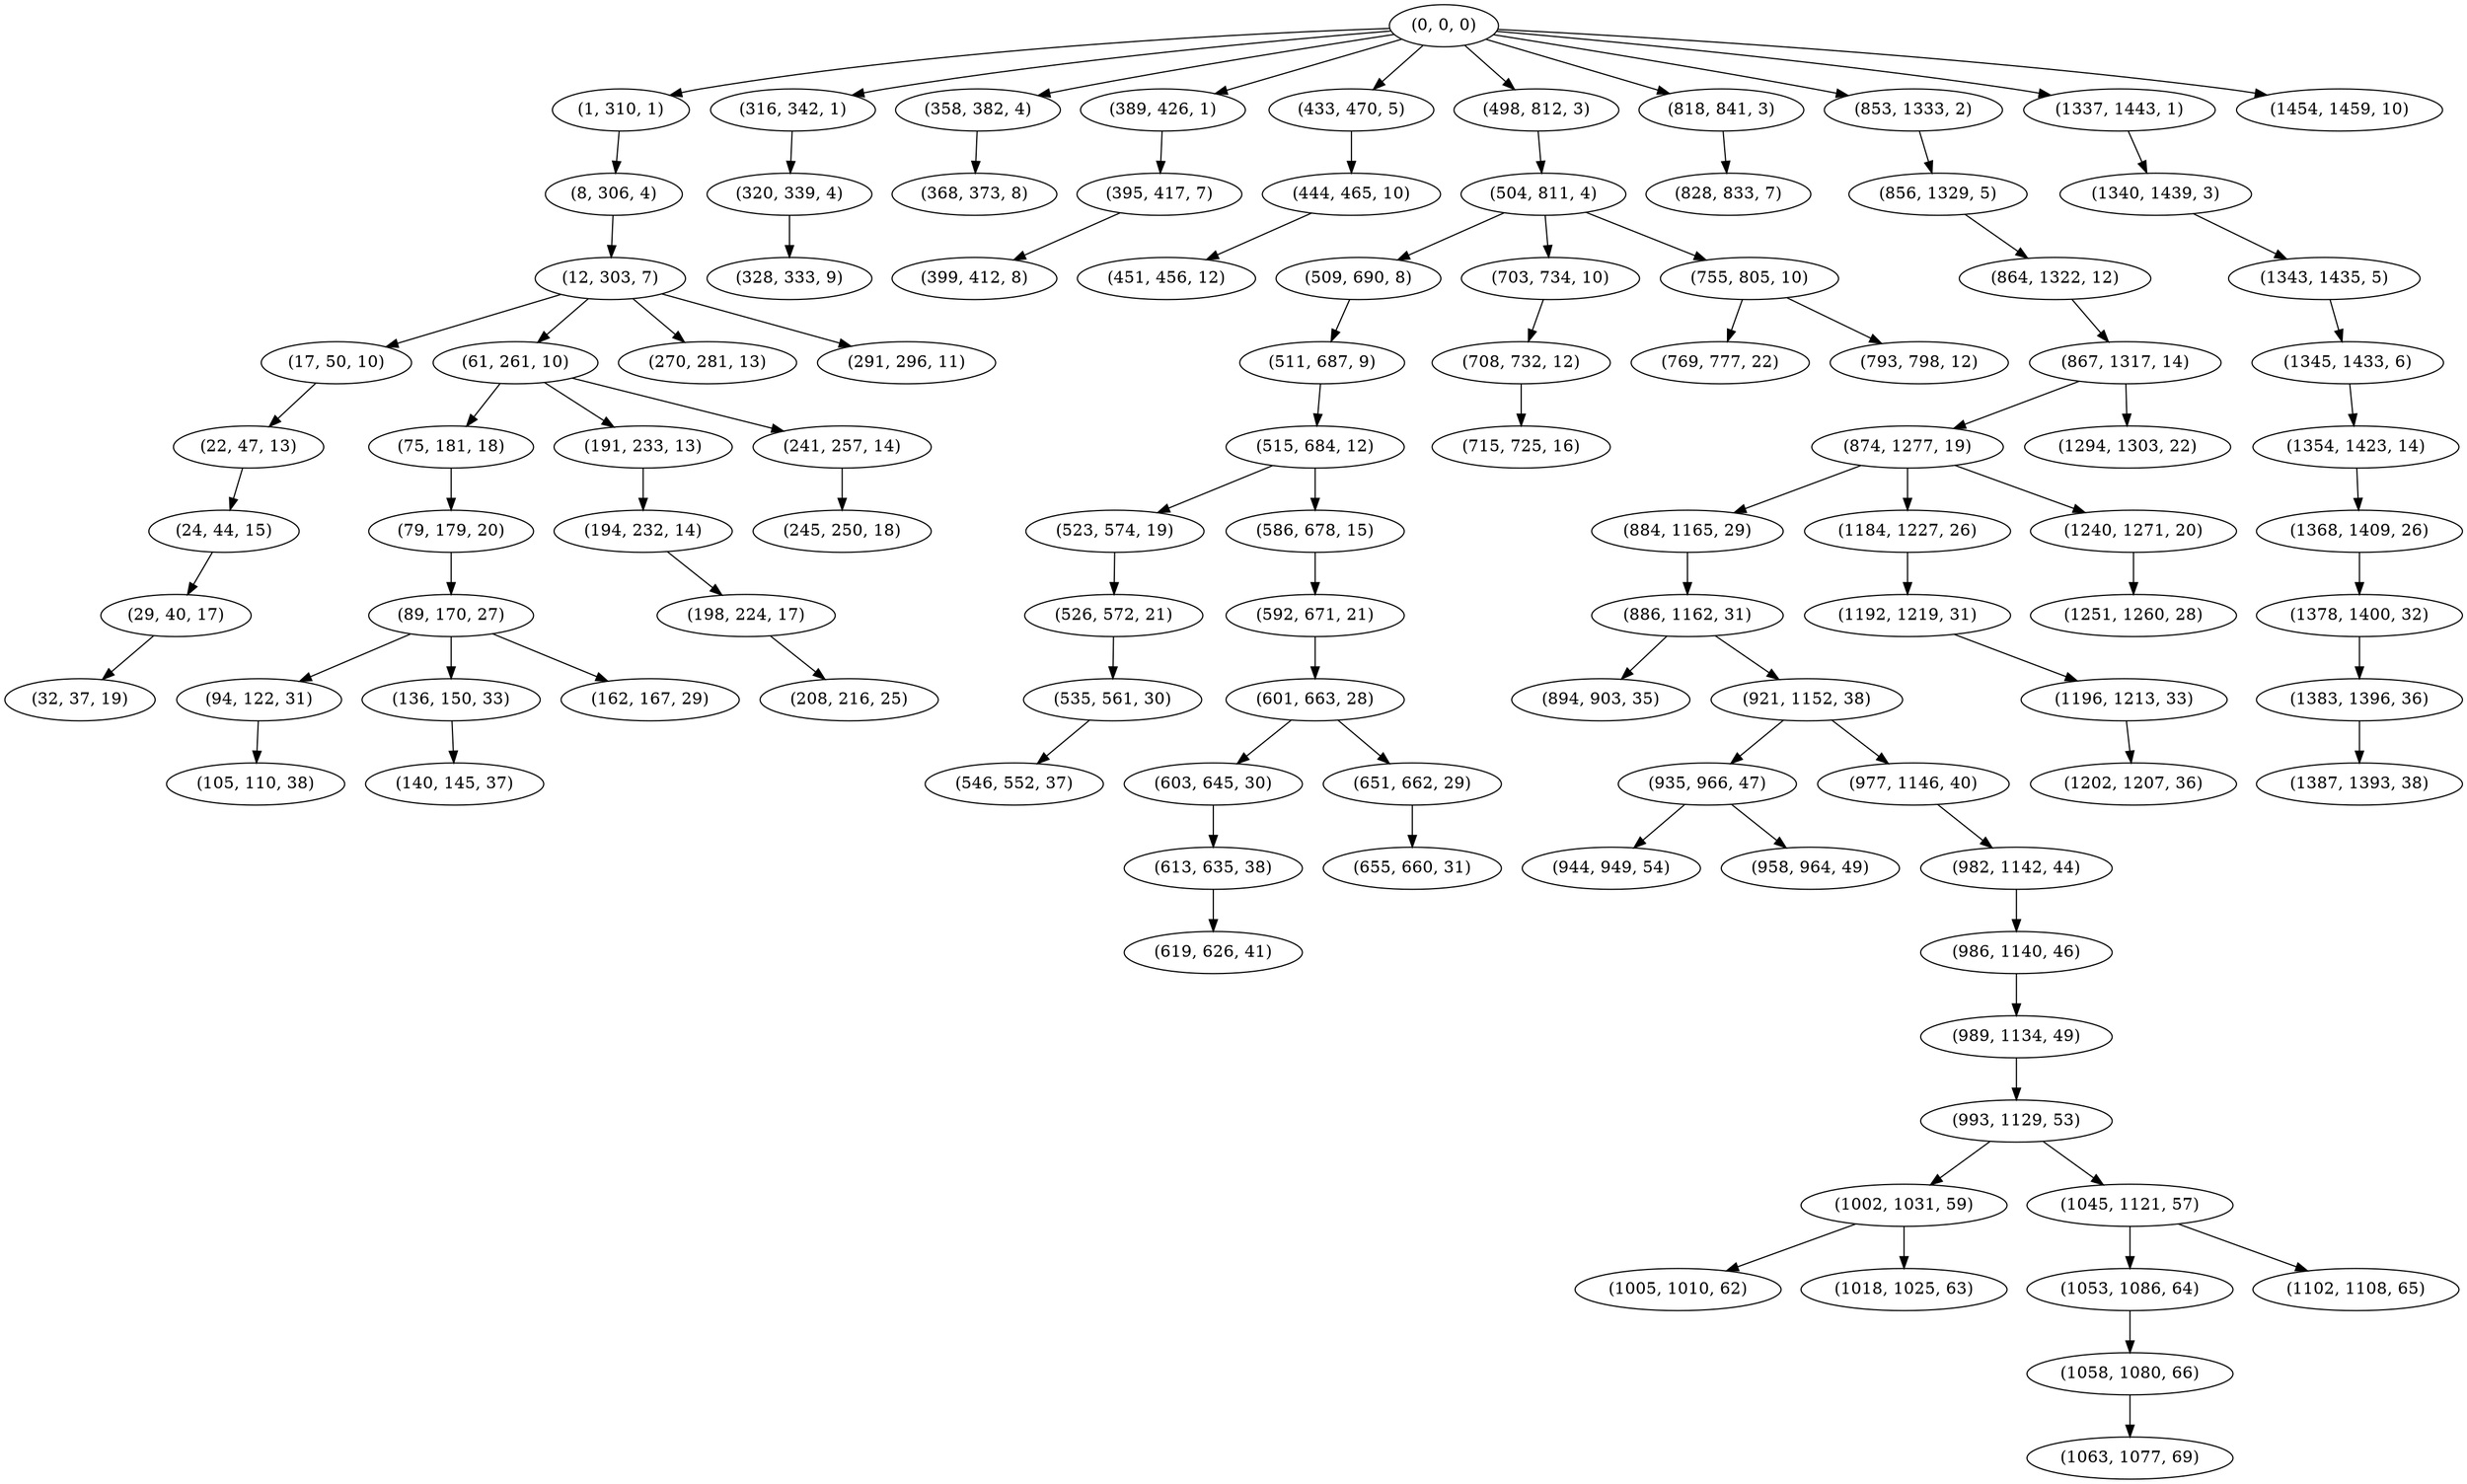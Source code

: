 digraph tree {
    "(0, 0, 0)";
    "(1, 310, 1)";
    "(8, 306, 4)";
    "(12, 303, 7)";
    "(17, 50, 10)";
    "(22, 47, 13)";
    "(24, 44, 15)";
    "(29, 40, 17)";
    "(32, 37, 19)";
    "(61, 261, 10)";
    "(75, 181, 18)";
    "(79, 179, 20)";
    "(89, 170, 27)";
    "(94, 122, 31)";
    "(105, 110, 38)";
    "(136, 150, 33)";
    "(140, 145, 37)";
    "(162, 167, 29)";
    "(191, 233, 13)";
    "(194, 232, 14)";
    "(198, 224, 17)";
    "(208, 216, 25)";
    "(241, 257, 14)";
    "(245, 250, 18)";
    "(270, 281, 13)";
    "(291, 296, 11)";
    "(316, 342, 1)";
    "(320, 339, 4)";
    "(328, 333, 9)";
    "(358, 382, 4)";
    "(368, 373, 8)";
    "(389, 426, 1)";
    "(395, 417, 7)";
    "(399, 412, 8)";
    "(433, 470, 5)";
    "(444, 465, 10)";
    "(451, 456, 12)";
    "(498, 812, 3)";
    "(504, 811, 4)";
    "(509, 690, 8)";
    "(511, 687, 9)";
    "(515, 684, 12)";
    "(523, 574, 19)";
    "(526, 572, 21)";
    "(535, 561, 30)";
    "(546, 552, 37)";
    "(586, 678, 15)";
    "(592, 671, 21)";
    "(601, 663, 28)";
    "(603, 645, 30)";
    "(613, 635, 38)";
    "(619, 626, 41)";
    "(651, 662, 29)";
    "(655, 660, 31)";
    "(703, 734, 10)";
    "(708, 732, 12)";
    "(715, 725, 16)";
    "(755, 805, 10)";
    "(769, 777, 22)";
    "(793, 798, 12)";
    "(818, 841, 3)";
    "(828, 833, 7)";
    "(853, 1333, 2)";
    "(856, 1329, 5)";
    "(864, 1322, 12)";
    "(867, 1317, 14)";
    "(874, 1277, 19)";
    "(884, 1165, 29)";
    "(886, 1162, 31)";
    "(894, 903, 35)";
    "(921, 1152, 38)";
    "(935, 966, 47)";
    "(944, 949, 54)";
    "(958, 964, 49)";
    "(977, 1146, 40)";
    "(982, 1142, 44)";
    "(986, 1140, 46)";
    "(989, 1134, 49)";
    "(993, 1129, 53)";
    "(1002, 1031, 59)";
    "(1005, 1010, 62)";
    "(1018, 1025, 63)";
    "(1045, 1121, 57)";
    "(1053, 1086, 64)";
    "(1058, 1080, 66)";
    "(1063, 1077, 69)";
    "(1102, 1108, 65)";
    "(1184, 1227, 26)";
    "(1192, 1219, 31)";
    "(1196, 1213, 33)";
    "(1202, 1207, 36)";
    "(1240, 1271, 20)";
    "(1251, 1260, 28)";
    "(1294, 1303, 22)";
    "(1337, 1443, 1)";
    "(1340, 1439, 3)";
    "(1343, 1435, 5)";
    "(1345, 1433, 6)";
    "(1354, 1423, 14)";
    "(1368, 1409, 26)";
    "(1378, 1400, 32)";
    "(1383, 1396, 36)";
    "(1387, 1393, 38)";
    "(1454, 1459, 10)";
    "(0, 0, 0)" -> "(1, 310, 1)";
    "(0, 0, 0)" -> "(316, 342, 1)";
    "(0, 0, 0)" -> "(358, 382, 4)";
    "(0, 0, 0)" -> "(389, 426, 1)";
    "(0, 0, 0)" -> "(433, 470, 5)";
    "(0, 0, 0)" -> "(498, 812, 3)";
    "(0, 0, 0)" -> "(818, 841, 3)";
    "(0, 0, 0)" -> "(853, 1333, 2)";
    "(0, 0, 0)" -> "(1337, 1443, 1)";
    "(0, 0, 0)" -> "(1454, 1459, 10)";
    "(1, 310, 1)" -> "(8, 306, 4)";
    "(8, 306, 4)" -> "(12, 303, 7)";
    "(12, 303, 7)" -> "(17, 50, 10)";
    "(12, 303, 7)" -> "(61, 261, 10)";
    "(12, 303, 7)" -> "(270, 281, 13)";
    "(12, 303, 7)" -> "(291, 296, 11)";
    "(17, 50, 10)" -> "(22, 47, 13)";
    "(22, 47, 13)" -> "(24, 44, 15)";
    "(24, 44, 15)" -> "(29, 40, 17)";
    "(29, 40, 17)" -> "(32, 37, 19)";
    "(61, 261, 10)" -> "(75, 181, 18)";
    "(61, 261, 10)" -> "(191, 233, 13)";
    "(61, 261, 10)" -> "(241, 257, 14)";
    "(75, 181, 18)" -> "(79, 179, 20)";
    "(79, 179, 20)" -> "(89, 170, 27)";
    "(89, 170, 27)" -> "(94, 122, 31)";
    "(89, 170, 27)" -> "(136, 150, 33)";
    "(89, 170, 27)" -> "(162, 167, 29)";
    "(94, 122, 31)" -> "(105, 110, 38)";
    "(136, 150, 33)" -> "(140, 145, 37)";
    "(191, 233, 13)" -> "(194, 232, 14)";
    "(194, 232, 14)" -> "(198, 224, 17)";
    "(198, 224, 17)" -> "(208, 216, 25)";
    "(241, 257, 14)" -> "(245, 250, 18)";
    "(316, 342, 1)" -> "(320, 339, 4)";
    "(320, 339, 4)" -> "(328, 333, 9)";
    "(358, 382, 4)" -> "(368, 373, 8)";
    "(389, 426, 1)" -> "(395, 417, 7)";
    "(395, 417, 7)" -> "(399, 412, 8)";
    "(433, 470, 5)" -> "(444, 465, 10)";
    "(444, 465, 10)" -> "(451, 456, 12)";
    "(498, 812, 3)" -> "(504, 811, 4)";
    "(504, 811, 4)" -> "(509, 690, 8)";
    "(504, 811, 4)" -> "(703, 734, 10)";
    "(504, 811, 4)" -> "(755, 805, 10)";
    "(509, 690, 8)" -> "(511, 687, 9)";
    "(511, 687, 9)" -> "(515, 684, 12)";
    "(515, 684, 12)" -> "(523, 574, 19)";
    "(515, 684, 12)" -> "(586, 678, 15)";
    "(523, 574, 19)" -> "(526, 572, 21)";
    "(526, 572, 21)" -> "(535, 561, 30)";
    "(535, 561, 30)" -> "(546, 552, 37)";
    "(586, 678, 15)" -> "(592, 671, 21)";
    "(592, 671, 21)" -> "(601, 663, 28)";
    "(601, 663, 28)" -> "(603, 645, 30)";
    "(601, 663, 28)" -> "(651, 662, 29)";
    "(603, 645, 30)" -> "(613, 635, 38)";
    "(613, 635, 38)" -> "(619, 626, 41)";
    "(651, 662, 29)" -> "(655, 660, 31)";
    "(703, 734, 10)" -> "(708, 732, 12)";
    "(708, 732, 12)" -> "(715, 725, 16)";
    "(755, 805, 10)" -> "(769, 777, 22)";
    "(755, 805, 10)" -> "(793, 798, 12)";
    "(818, 841, 3)" -> "(828, 833, 7)";
    "(853, 1333, 2)" -> "(856, 1329, 5)";
    "(856, 1329, 5)" -> "(864, 1322, 12)";
    "(864, 1322, 12)" -> "(867, 1317, 14)";
    "(867, 1317, 14)" -> "(874, 1277, 19)";
    "(867, 1317, 14)" -> "(1294, 1303, 22)";
    "(874, 1277, 19)" -> "(884, 1165, 29)";
    "(874, 1277, 19)" -> "(1184, 1227, 26)";
    "(874, 1277, 19)" -> "(1240, 1271, 20)";
    "(884, 1165, 29)" -> "(886, 1162, 31)";
    "(886, 1162, 31)" -> "(894, 903, 35)";
    "(886, 1162, 31)" -> "(921, 1152, 38)";
    "(921, 1152, 38)" -> "(935, 966, 47)";
    "(921, 1152, 38)" -> "(977, 1146, 40)";
    "(935, 966, 47)" -> "(944, 949, 54)";
    "(935, 966, 47)" -> "(958, 964, 49)";
    "(977, 1146, 40)" -> "(982, 1142, 44)";
    "(982, 1142, 44)" -> "(986, 1140, 46)";
    "(986, 1140, 46)" -> "(989, 1134, 49)";
    "(989, 1134, 49)" -> "(993, 1129, 53)";
    "(993, 1129, 53)" -> "(1002, 1031, 59)";
    "(993, 1129, 53)" -> "(1045, 1121, 57)";
    "(1002, 1031, 59)" -> "(1005, 1010, 62)";
    "(1002, 1031, 59)" -> "(1018, 1025, 63)";
    "(1045, 1121, 57)" -> "(1053, 1086, 64)";
    "(1045, 1121, 57)" -> "(1102, 1108, 65)";
    "(1053, 1086, 64)" -> "(1058, 1080, 66)";
    "(1058, 1080, 66)" -> "(1063, 1077, 69)";
    "(1184, 1227, 26)" -> "(1192, 1219, 31)";
    "(1192, 1219, 31)" -> "(1196, 1213, 33)";
    "(1196, 1213, 33)" -> "(1202, 1207, 36)";
    "(1240, 1271, 20)" -> "(1251, 1260, 28)";
    "(1337, 1443, 1)" -> "(1340, 1439, 3)";
    "(1340, 1439, 3)" -> "(1343, 1435, 5)";
    "(1343, 1435, 5)" -> "(1345, 1433, 6)";
    "(1345, 1433, 6)" -> "(1354, 1423, 14)";
    "(1354, 1423, 14)" -> "(1368, 1409, 26)";
    "(1368, 1409, 26)" -> "(1378, 1400, 32)";
    "(1378, 1400, 32)" -> "(1383, 1396, 36)";
    "(1383, 1396, 36)" -> "(1387, 1393, 38)";
}
